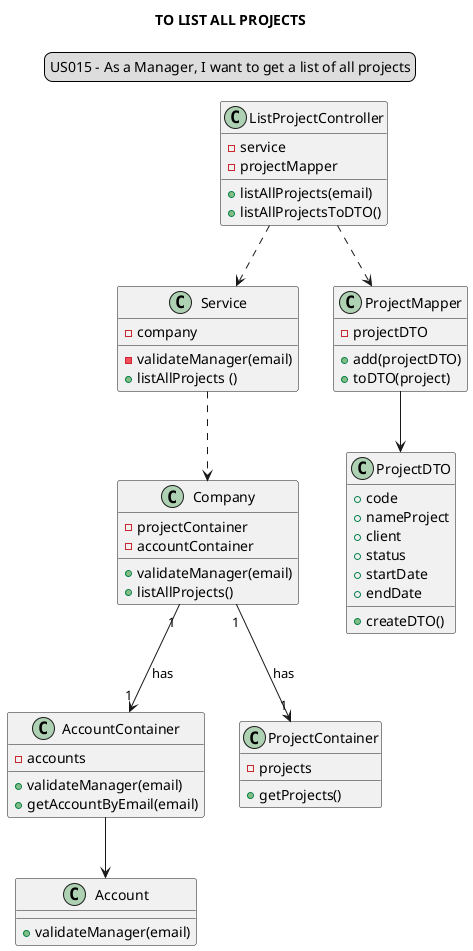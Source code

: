 @startuml

skinparam sequenceMessageAlign center
title TO LIST ALL PROJECTS
legend top
US015 - As a Manager, I want to get a list of all projects
end legend

class "ListProjectController" {
-service
-projectMapper
+listAllProjects(email)
+listAllProjectsToDTO()
}

class "Service" {
- company
- validateManager(email)
+ listAllProjects ()
}

class "Company"{
-projectContainer
-accountContainer
+ validateManager(email)
+listAllProjects()
}

class "AccountContainer"{
-accounts
+validateManager(email)
+getAccountByEmail(email)
}

class "Account"{
+validateManager(email)
}

class "ProjectContainer"{
-projects
+getProjects()
}

class "ProjectMapper"{
-projectDTO
+add(projectDTO)
+toDTO(project)
}

class "ProjectDTO" {
+code
+nameProject
+client
+status
+startDate
+endDate
+createDTO()
}
"ListProjectController" ..> "Service"
"Service" ..> "Company"
"ListProjectController" ..> "ProjectMapper"
"Company" "1"-->"1" "ProjectContainer": has
"Company" "1"-->"1" "AccountContainer": has
"AccountContainer" --> "Account"
"ProjectMapper" --> "ProjectDTO"


@enduml